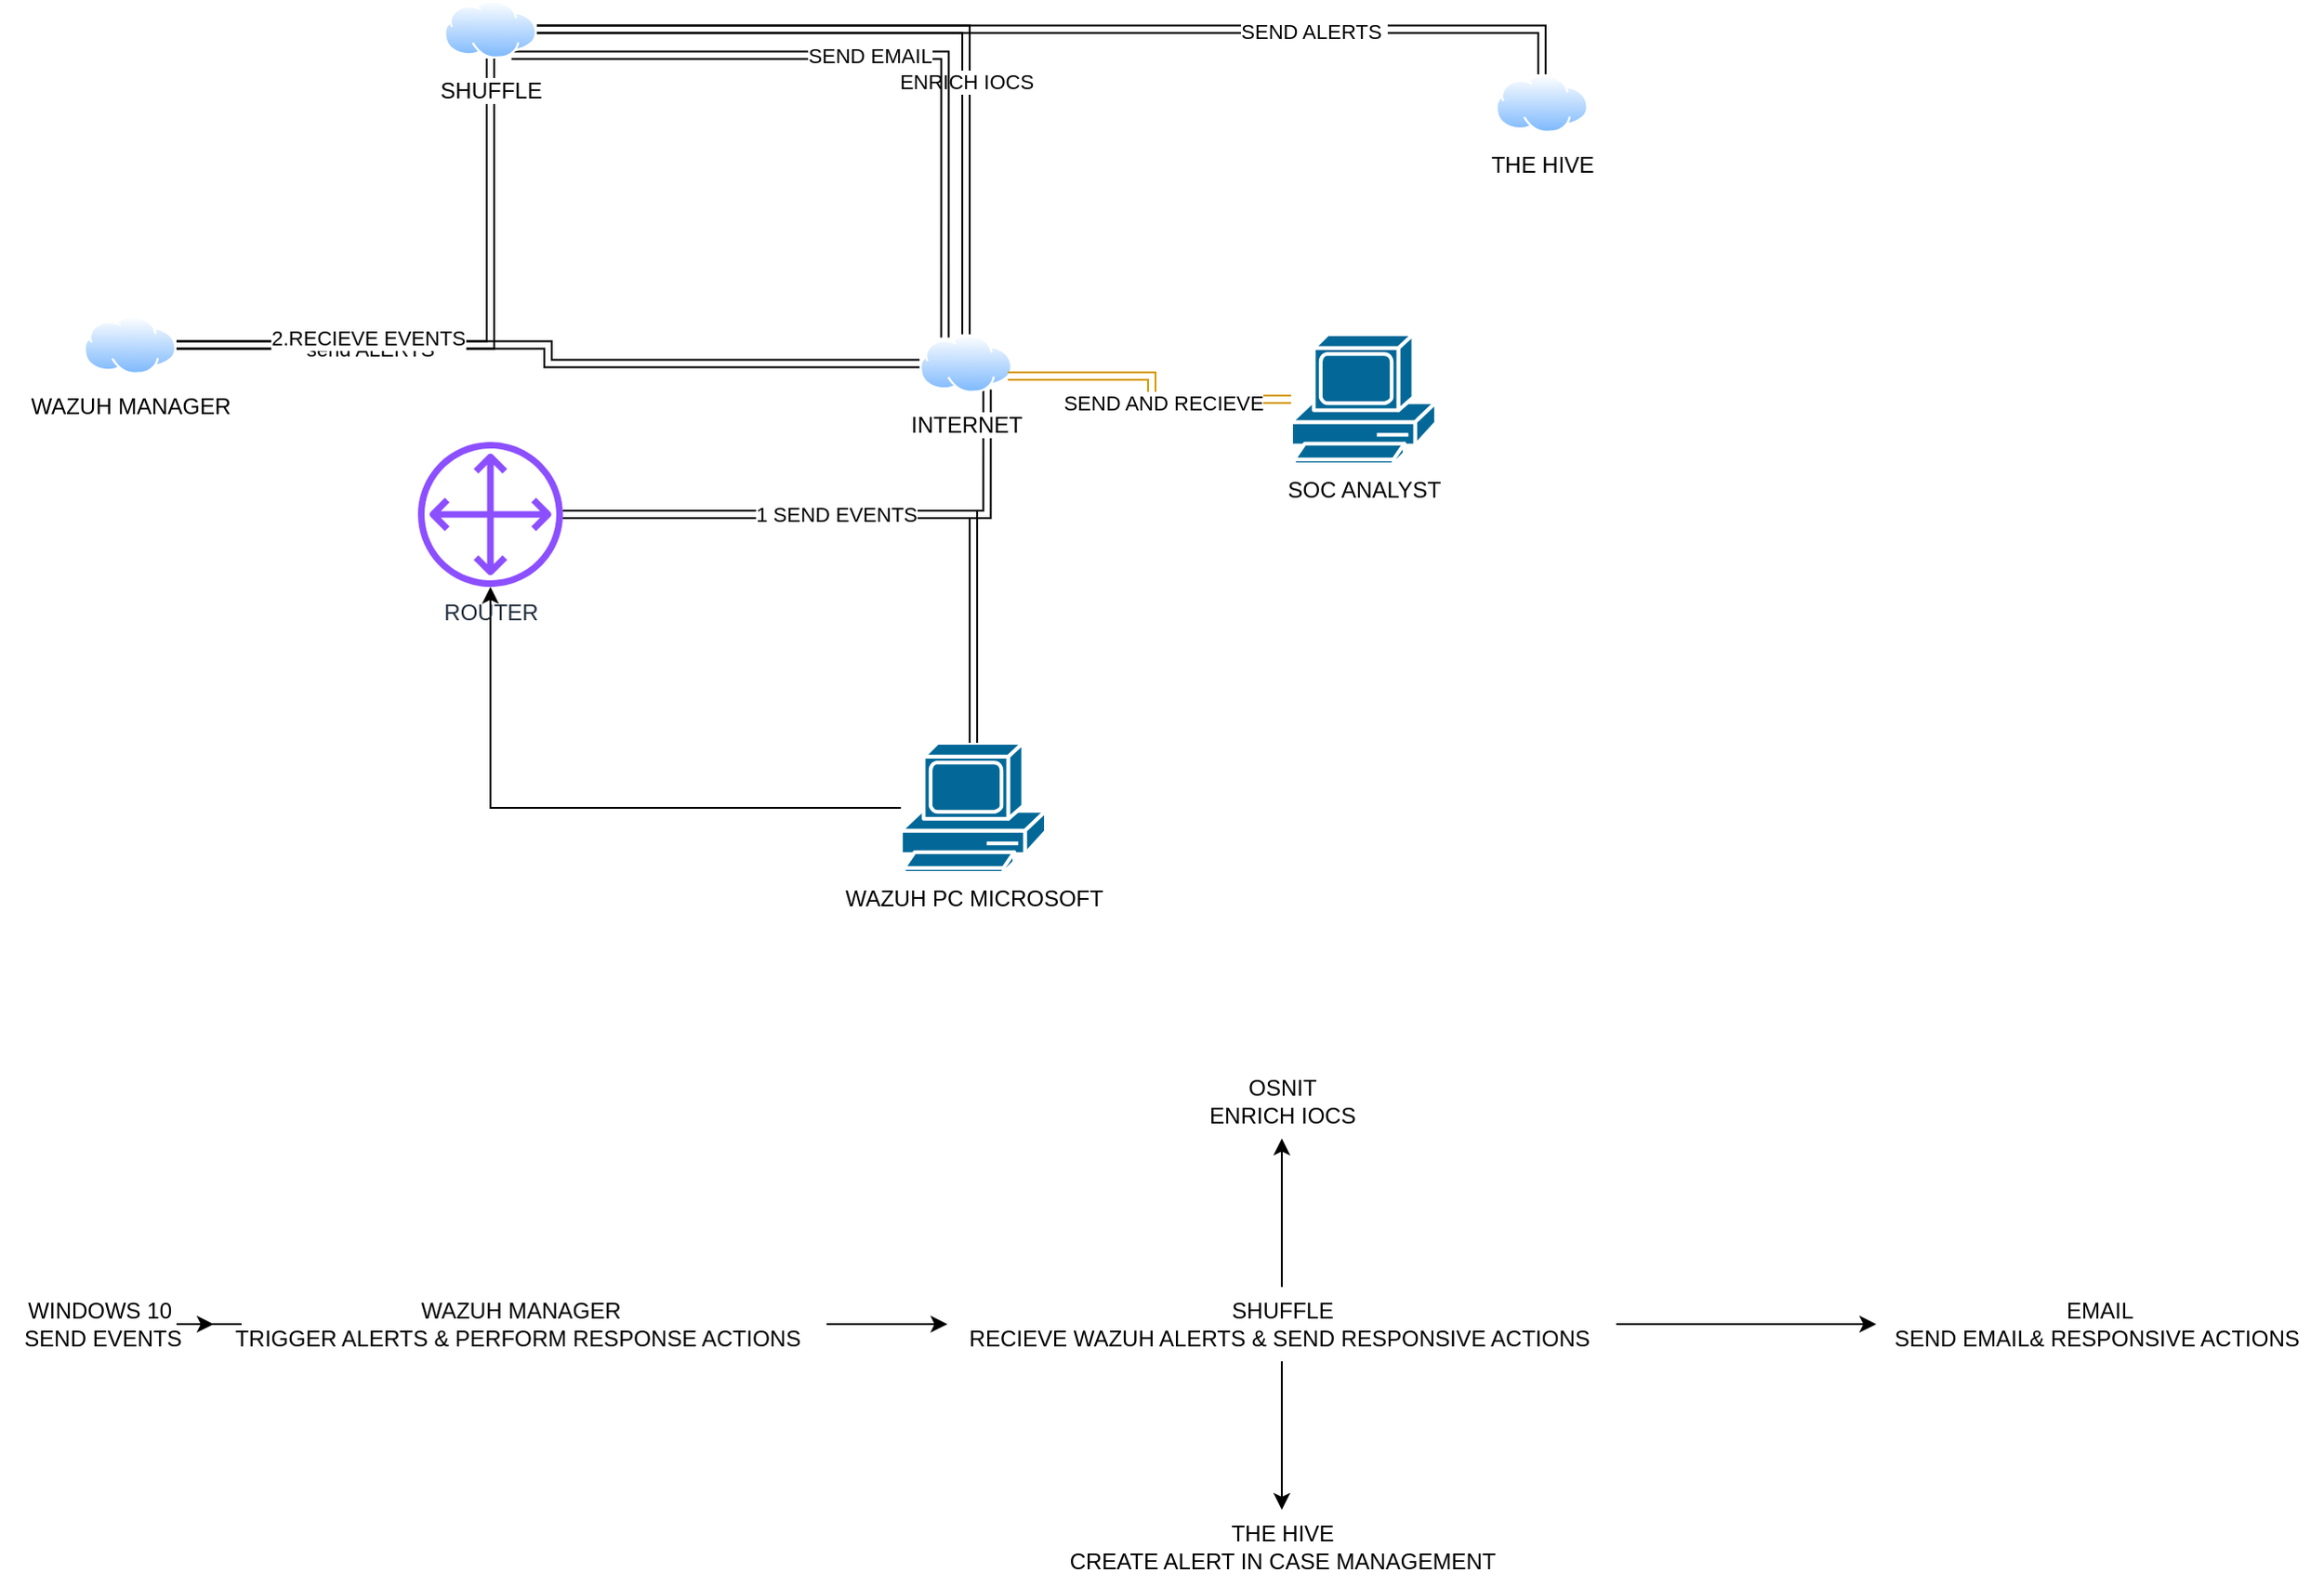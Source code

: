 <mxfile version="24.5.2" type="github">
  <diagram name="Page-1" id="KRZPM7pdN6imWivuq-Ya">
    <mxGraphModel dx="1721" dy="503" grid="1" gridSize="10" guides="1" tooltips="1" connect="1" arrows="1" fold="1" page="1" pageScale="1" pageWidth="850" pageHeight="1100" math="0" shadow="0">
      <root>
        <mxCell id="0" />
        <mxCell id="1" parent="0" />
        <mxCell id="gwKbAKXZEVrUWcy51CGf-12" style="edgeStyle=orthogonalEdgeStyle;rounded=0;orthogonalLoop=1;jettySize=auto;html=1;" edge="1" parent="1" source="gwKbAKXZEVrUWcy51CGf-1" target="gwKbAKXZEVrUWcy51CGf-2">
          <mxGeometry relative="1" as="geometry" />
        </mxCell>
        <mxCell id="gwKbAKXZEVrUWcy51CGf-1" value="WAZUH PC MICROSOFT&lt;div&gt;&lt;br&gt;&lt;/div&gt;" style="shape=mxgraph.cisco.computers_and_peripherals.pc;html=1;pointerEvents=1;dashed=0;fillColor=#036897;strokeColor=#ffffff;strokeWidth=2;verticalLabelPosition=bottom;verticalAlign=top;align=center;outlineConnect=0;" vertex="1" parent="1">
          <mxGeometry x="450" y="420" width="78" height="70" as="geometry" />
        </mxCell>
        <mxCell id="gwKbAKXZEVrUWcy51CGf-15" style="edgeStyle=orthogonalEdgeStyle;rounded=0;orthogonalLoop=1;jettySize=auto;html=1;entryX=0.75;entryY=1;entryDx=0;entryDy=0;shape=link;" edge="1" parent="1" source="gwKbAKXZEVrUWcy51CGf-2" target="gwKbAKXZEVrUWcy51CGf-6">
          <mxGeometry relative="1" as="geometry" />
        </mxCell>
        <mxCell id="gwKbAKXZEVrUWcy51CGf-2" value="ROUTER" style="sketch=0;outlineConnect=0;fontColor=#232F3E;gradientColor=none;fillColor=#8C4FFF;strokeColor=none;dashed=0;verticalLabelPosition=bottom;verticalAlign=top;align=center;html=1;fontSize=12;fontStyle=0;aspect=fixed;pointerEvents=1;shape=mxgraph.aws4.customer_gateway;" vertex="1" parent="1">
          <mxGeometry x="190" y="258" width="78" height="78" as="geometry" />
        </mxCell>
        <mxCell id="gwKbAKXZEVrUWcy51CGf-18" style="edgeStyle=orthogonalEdgeStyle;rounded=0;orthogonalLoop=1;jettySize=auto;html=1;shape=link;entryX=0.5;entryY=1;entryDx=0;entryDy=0;" edge="1" parent="1" source="gwKbAKXZEVrUWcy51CGf-5" target="gwKbAKXZEVrUWcy51CGf-7">
          <mxGeometry relative="1" as="geometry" />
        </mxCell>
        <mxCell id="gwKbAKXZEVrUWcy51CGf-20" value="send ALERTS" style="edgeLabel;html=1;align=center;verticalAlign=middle;resizable=0;points=[];" vertex="1" connectable="0" parent="gwKbAKXZEVrUWcy51CGf-18">
          <mxGeometry x="-0.36" y="-2" relative="1" as="geometry">
            <mxPoint as="offset" />
          </mxGeometry>
        </mxCell>
        <mxCell id="gwKbAKXZEVrUWcy51CGf-5" value="WAZUH MANAGER" style="image;aspect=fixed;perimeter=ellipsePerimeter;html=1;align=center;shadow=0;dashed=0;spacingTop=3;image=img/lib/active_directory/internet_cloud.svg;" vertex="1" parent="1">
          <mxGeometry x="10" y="190" width="50" height="31.5" as="geometry" />
        </mxCell>
        <mxCell id="gwKbAKXZEVrUWcy51CGf-16" style="edgeStyle=orthogonalEdgeStyle;rounded=0;orthogonalLoop=1;jettySize=auto;html=1;shape=link;" edge="1" parent="1" source="gwKbAKXZEVrUWcy51CGf-6" target="gwKbAKXZEVrUWcy51CGf-5">
          <mxGeometry relative="1" as="geometry" />
        </mxCell>
        <mxCell id="gwKbAKXZEVrUWcy51CGf-17" value="2.RECIEVE EVENTS" style="edgeLabel;html=1;align=center;verticalAlign=middle;resizable=0;points=[];" vertex="1" connectable="0" parent="gwKbAKXZEVrUWcy51CGf-16">
          <mxGeometry x="0.495" y="-4" relative="1" as="geometry">
            <mxPoint x="-1" as="offset" />
          </mxGeometry>
        </mxCell>
        <mxCell id="gwKbAKXZEVrUWcy51CGf-6" value="INTERNET" style="image;aspect=fixed;perimeter=ellipsePerimeter;html=1;align=center;shadow=0;dashed=0;spacingTop=3;image=img/lib/active_directory/internet_cloud.svg;" vertex="1" parent="1">
          <mxGeometry x="460" y="200" width="50" height="31.5" as="geometry" />
        </mxCell>
        <mxCell id="gwKbAKXZEVrUWcy51CGf-21" style="edgeStyle=orthogonalEdgeStyle;rounded=0;orthogonalLoop=1;jettySize=auto;html=1;shape=link;" edge="1" parent="1" source="gwKbAKXZEVrUWcy51CGf-7" target="gwKbAKXZEVrUWcy51CGf-6">
          <mxGeometry relative="1" as="geometry" />
        </mxCell>
        <mxCell id="gwKbAKXZEVrUWcy51CGf-22" value="ENRICH IOCS" style="edgeLabel;html=1;align=center;verticalAlign=middle;resizable=0;points=[];" vertex="1" connectable="0" parent="gwKbAKXZEVrUWcy51CGf-21">
          <mxGeometry x="0.308" relative="1" as="geometry">
            <mxPoint as="offset" />
          </mxGeometry>
        </mxCell>
        <mxCell id="gwKbAKXZEVrUWcy51CGf-23" style="edgeStyle=orthogonalEdgeStyle;rounded=0;orthogonalLoop=1;jettySize=auto;html=1;exitX=1;exitY=0.5;exitDx=0;exitDy=0;shape=link;" edge="1" parent="1" source="gwKbAKXZEVrUWcy51CGf-7" target="gwKbAKXZEVrUWcy51CGf-8">
          <mxGeometry relative="1" as="geometry" />
        </mxCell>
        <mxCell id="gwKbAKXZEVrUWcy51CGf-24" value="SEND ALERTS&amp;nbsp;" style="edgeLabel;html=1;align=center;verticalAlign=middle;resizable=0;points=[];" vertex="1" connectable="0" parent="gwKbAKXZEVrUWcy51CGf-23">
          <mxGeometry x="0.479" y="-1" relative="1" as="geometry">
            <mxPoint as="offset" />
          </mxGeometry>
        </mxCell>
        <mxCell id="gwKbAKXZEVrUWcy51CGf-27" value="SEND EMAIL" style="edgeStyle=orthogonalEdgeStyle;rounded=0;orthogonalLoop=1;jettySize=auto;html=1;exitX=0.75;exitY=1;exitDx=0;exitDy=0;entryX=0.25;entryY=0;entryDx=0;entryDy=0;shape=link;" edge="1" parent="1" source="gwKbAKXZEVrUWcy51CGf-7" target="gwKbAKXZEVrUWcy51CGf-6">
          <mxGeometry relative="1" as="geometry" />
        </mxCell>
        <mxCell id="gwKbAKXZEVrUWcy51CGf-7" value="SHUFFLE" style="image;aspect=fixed;perimeter=ellipsePerimeter;html=1;align=center;shadow=0;dashed=0;spacingTop=3;image=img/lib/active_directory/internet_cloud.svg;" vertex="1" parent="1">
          <mxGeometry x="204" y="20" width="50" height="31.5" as="geometry" />
        </mxCell>
        <mxCell id="gwKbAKXZEVrUWcy51CGf-8" value="THE HIVE" style="image;aspect=fixed;perimeter=ellipsePerimeter;html=1;align=center;shadow=0;dashed=0;spacingTop=3;image=img/lib/active_directory/internet_cloud.svg;" vertex="1" parent="1">
          <mxGeometry x="770" y="60" width="50" height="31.5" as="geometry" />
        </mxCell>
        <mxCell id="gwKbAKXZEVrUWcy51CGf-25" style="edgeStyle=orthogonalEdgeStyle;rounded=0;orthogonalLoop=1;jettySize=auto;html=1;entryX=1;entryY=0.75;entryDx=0;entryDy=0;shape=link;fillColor=#ffe6cc;strokeColor=#d79b00;" edge="1" parent="1" source="gwKbAKXZEVrUWcy51CGf-10" target="gwKbAKXZEVrUWcy51CGf-6">
          <mxGeometry relative="1" as="geometry" />
        </mxCell>
        <mxCell id="gwKbAKXZEVrUWcy51CGf-26" value="SEND AND RECIEVE" style="edgeLabel;html=1;align=center;verticalAlign=middle;resizable=0;points=[];" vertex="1" connectable="0" parent="gwKbAKXZEVrUWcy51CGf-25">
          <mxGeometry x="-0.155" y="2" relative="1" as="geometry">
            <mxPoint as="offset" />
          </mxGeometry>
        </mxCell>
        <mxCell id="gwKbAKXZEVrUWcy51CGf-10" value="&lt;div&gt;SOC ANALYST&lt;/div&gt;" style="shape=mxgraph.cisco.computers_and_peripherals.pc;html=1;pointerEvents=1;dashed=0;fillColor=#036897;strokeColor=#ffffff;strokeWidth=2;verticalLabelPosition=bottom;verticalAlign=top;align=center;outlineConnect=0;" vertex="1" parent="1">
          <mxGeometry x="660" y="200" width="78" height="70" as="geometry" />
        </mxCell>
        <mxCell id="gwKbAKXZEVrUWcy51CGf-13" style="edgeStyle=orthogonalEdgeStyle;rounded=0;orthogonalLoop=1;jettySize=auto;html=1;entryX=0.5;entryY=0;entryDx=0;entryDy=0;entryPerimeter=0;shape=link;" edge="1" parent="1" source="gwKbAKXZEVrUWcy51CGf-2" target="gwKbAKXZEVrUWcy51CGf-1">
          <mxGeometry relative="1" as="geometry" />
        </mxCell>
        <mxCell id="gwKbAKXZEVrUWcy51CGf-14" value="1 SEND EVENTS" style="edgeLabel;html=1;align=center;verticalAlign=middle;resizable=0;points=[];" vertex="1" connectable="0" parent="gwKbAKXZEVrUWcy51CGf-13">
          <mxGeometry x="-0.147" relative="1" as="geometry">
            <mxPoint as="offset" />
          </mxGeometry>
        </mxCell>
        <mxCell id="gwKbAKXZEVrUWcy51CGf-31" value="" style="edgeStyle=orthogonalEdgeStyle;rounded=0;orthogonalLoop=1;jettySize=auto;html=1;" edge="1" parent="1" source="gwKbAKXZEVrUWcy51CGf-29" target="gwKbAKXZEVrUWcy51CGf-30">
          <mxGeometry relative="1" as="geometry" />
        </mxCell>
        <mxCell id="gwKbAKXZEVrUWcy51CGf-29" value="WINDOWS 10&amp;nbsp;&lt;div&gt;SEND EVENTS&lt;/div&gt;" style="text;html=1;align=center;verticalAlign=middle;resizable=0;points=[];autosize=1;strokeColor=none;fillColor=none;" vertex="1" parent="1">
          <mxGeometry x="-35" y="713" width="110" height="40" as="geometry" />
        </mxCell>
        <mxCell id="gwKbAKXZEVrUWcy51CGf-33" value="" style="edgeStyle=orthogonalEdgeStyle;rounded=0;orthogonalLoop=1;jettySize=auto;html=1;" edge="1" parent="1" source="gwKbAKXZEVrUWcy51CGf-30" target="gwKbAKXZEVrUWcy51CGf-32">
          <mxGeometry relative="1" as="geometry" />
        </mxCell>
        <mxCell id="gwKbAKXZEVrUWcy51CGf-30" value="WAZUH MANAGER&lt;br&gt;TRIGGER ALERTS &amp;amp; PERFORM RESPONSE ACTIONS&amp;nbsp;" style="text;html=1;align=center;verticalAlign=middle;resizable=0;points=[];autosize=1;strokeColor=none;fillColor=none;" vertex="1" parent="1">
          <mxGeometry x="80" y="713" width="330" height="40" as="geometry" />
        </mxCell>
        <mxCell id="gwKbAKXZEVrUWcy51CGf-35" value="" style="edgeStyle=orthogonalEdgeStyle;rounded=0;orthogonalLoop=1;jettySize=auto;html=1;" edge="1" parent="1" source="gwKbAKXZEVrUWcy51CGf-32" target="gwKbAKXZEVrUWcy51CGf-34">
          <mxGeometry relative="1" as="geometry" />
        </mxCell>
        <mxCell id="gwKbAKXZEVrUWcy51CGf-37" value="" style="edgeStyle=orthogonalEdgeStyle;rounded=0;orthogonalLoop=1;jettySize=auto;html=1;" edge="1" parent="1" source="gwKbAKXZEVrUWcy51CGf-32" target="gwKbAKXZEVrUWcy51CGf-36">
          <mxGeometry relative="1" as="geometry" />
        </mxCell>
        <mxCell id="gwKbAKXZEVrUWcy51CGf-39" value="" style="edgeStyle=orthogonalEdgeStyle;rounded=0;orthogonalLoop=1;jettySize=auto;html=1;" edge="1" parent="1" source="gwKbAKXZEVrUWcy51CGf-32" target="gwKbAKXZEVrUWcy51CGf-38">
          <mxGeometry relative="1" as="geometry" />
        </mxCell>
        <mxCell id="gwKbAKXZEVrUWcy51CGf-32" value="SHUFFLE&lt;div&gt;RECIEVE WAZUH ALERTS &amp;amp; SEND RESPONSIVE ACTIONS&amp;nbsp;&lt;/div&gt;" style="text;html=1;align=center;verticalAlign=middle;resizable=0;points=[];autosize=1;strokeColor=none;fillColor=none;" vertex="1" parent="1">
          <mxGeometry x="475" y="713" width="360" height="40" as="geometry" />
        </mxCell>
        <mxCell id="gwKbAKXZEVrUWcy51CGf-34" value="OSNIT&lt;br&gt;ENRICH IOCS" style="text;html=1;align=center;verticalAlign=middle;resizable=0;points=[];autosize=1;strokeColor=none;fillColor=none;" vertex="1" parent="1">
          <mxGeometry x="605" y="593" width="100" height="40" as="geometry" />
        </mxCell>
        <mxCell id="gwKbAKXZEVrUWcy51CGf-36" value="THE HIVE&lt;div&gt;CREATE ALERT IN CASE MANAGEMENT&lt;/div&gt;" style="text;html=1;align=center;verticalAlign=middle;resizable=0;points=[];autosize=1;strokeColor=none;fillColor=none;" vertex="1" parent="1">
          <mxGeometry x="530" y="833" width="250" height="40" as="geometry" />
        </mxCell>
        <mxCell id="gwKbAKXZEVrUWcy51CGf-38" value="EMAIL&lt;br&gt;SEND EMAIL&amp;amp; RESPONSIVE ACTIONS&amp;nbsp;" style="text;html=1;align=center;verticalAlign=middle;resizable=0;points=[];autosize=1;strokeColor=none;fillColor=none;" vertex="1" parent="1">
          <mxGeometry x="975" y="713" width="240" height="40" as="geometry" />
        </mxCell>
      </root>
    </mxGraphModel>
  </diagram>
</mxfile>
